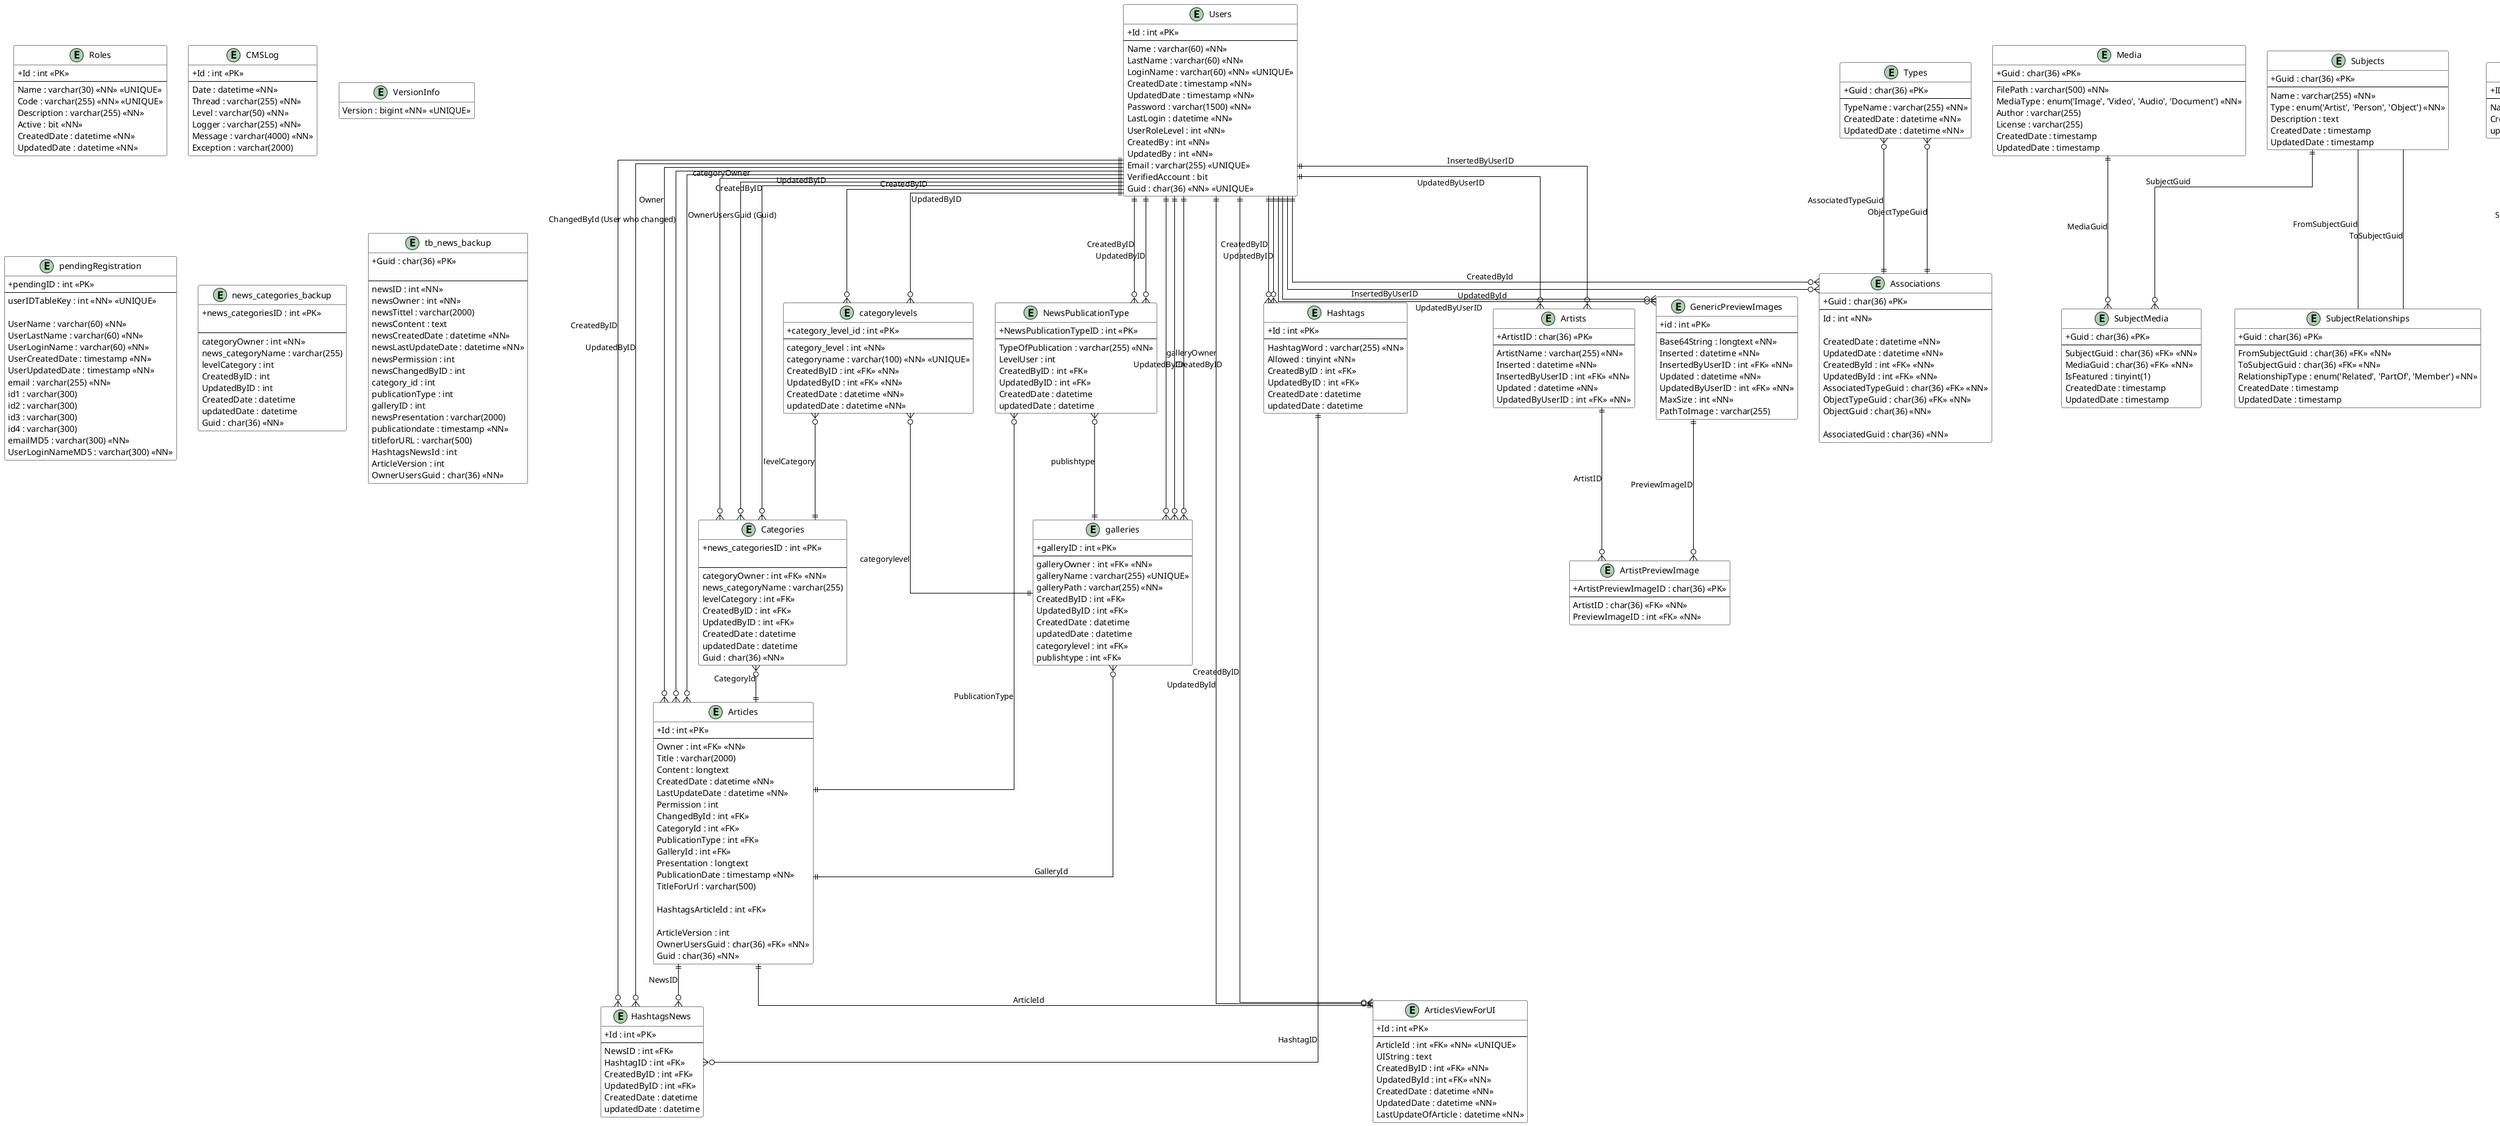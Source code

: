 @startuml

' --- Settings ---
hide empty members
skinparam linetype ortho
skinparam classAttributeIconSize 0
skinparam ClassBorderColor Black
skinparam ClassBackgroundColor White
skinparam ArrowColor Black

' --- Entities (Tables) ---

entity "Users" as users {
  + Id : int <<PK>>
  --
  Name : varchar(60) <<NN>>
  LastName : varchar(60) <<NN>>
  LoginName : varchar(60) <<NN>> <<UNIQUE>>
  CreatedDate : timestamp <<NN>>
  UpdatedDate : timestamp <<NN>>
  Password : varchar(1500) <<NN>>
  LastLogin : datetime <<NN>>
  UserRoleLevel : int <<NN>>
  CreatedBy : int <<NN>>
  UpdatedBy : int <<NN>>
  Email : varchar(255) <<UNIQUE>>
  VerifiedAccount : bit
  Guid : char(36) <<NN>> <<UNIQUE>>
}

entity "Roles" as roles {
  + Id : int <<PK>>
  --
  Name : varchar(30) <<NN>> <<UNIQUE>>
  Code : varchar(255) <<NN>> <<UNIQUE>>
  Description : varchar(255) <<NN>>
  Active : bit <<NN>>
  CreatedDate : datetime <<NN>>
  UpdatedDate : datetime <<NN>>
}

' Note: UsersToRoles table is missing in the snippet; "UserRoleLevel" presumably links to Roles.Id.

entity "Articles" as articles {
  + Id : int <<PK>>
  --
  Owner : int <<FK>> <<NN>>
  Title : varchar(2000)
  Content : longtext
  CreatedDate : datetime <<NN>>
  LastUpdateDate : datetime <<NN>>
  Permission : int
  ChangedById : int <<FK>>
  CategoryId : int <<FK>>
  PublicationType : int <<FK>>
  GalleryId : int <<FK>>
  Presentation : longtext
  PublicationDate : timestamp <<NN>>
  TitleForUrl : varchar(500)

  HashtagsArticleId : int <<FK>>
  ' Possibly links to HashtagsNews, but naming is ambiguous

  ArticleVersion : int
  OwnerUsersGuid : char(36) <<FK>> <<NN>>
  Guid : char(36) <<NN>>
}

entity "Categories" as categories {
  + news_categoriesID : int <<PK>>
  ' Assuming this is the PK despite default 0

  --
  categoryOwner : int <<FK>> <<NN>>
  news_categoryName : varchar(255)
  levelCategory : int <<FK>>
  CreatedByID : int <<FK>>
  UpdatedByID : int <<FK>>
  CreatedDate : datetime
  updatedDate : datetime
  Guid : char(36) <<NN>>
}

entity "categorylevels" as categorylevels {
  + category_level_id : int <<PK>>
  --
  category_level : int <<NN>>
  categoryname : varchar(100) <<NN>> <<UNIQUE>>
  CreatedByID : int <<FK>> <<NN>>
  UpdatedByID : int <<FK>> <<NN>>
  CreatedDate : datetime <<NN>>
  updatedDate : datetime <<NN>>
}

entity "NewsPublicationType" as newpublicationtype {
  + NewsPublicationTypeID : int <<PK>>
  --
  TypeOfPublication : varchar(255) <<NN>>
  LevelUser : int
  ' Potentially links to Roles or a user-level concept
  CreatedByID : int <<FK>>
  UpdatedByID : int <<FK>>
  CreatedDate : datetime
  updatedDate : datetime
}

entity "galleries" as galleries {
  + galleryID : int <<PK>>
  --
  galleryOwner : int <<FK>> <<NN>>
  galleryName : varchar(255) <<UNIQUE>>
  galleryPath : varchar(255) <<NN>>
  CreatedByID : int <<FK>>
  UpdatedByID : int <<FK>>
  CreatedDate : datetime
  updatedDate : datetime
  categorylevel : int <<FK>>
  publishtype : int <<FK>>
}

entity "Hashtags" as hashtags {
  + Id : int <<PK>>
  --
  HashtagWord : varchar(255) <<NN>>
  Allowed : tinyint <<NN>>
  CreatedByID : int <<FK>>
  UpdatedByID : int <<FK>>
  CreatedDate : datetime
  updatedDate : datetime
}

entity "HashtagsNews" as hashtagsnews {
  + Id : int <<PK>>
  --
  NewsID : int <<FK>>
  HashtagID : int <<FK>>
  CreatedByID : int <<FK>>
  UpdatedByID : int <<FK>>
  CreatedDate : datetime
  updatedDate : datetime
}

entity "ArticlesViewForUI" as articlesviewforui {
  + Id : int <<PK>>
  --
  ArticleId : int <<FK>> <<NN>> <<UNIQUE>>
  UIString : text
  CreatedByID : int <<FK>> <<NN>>
  UpdatedById : int <<FK>> <<NN>>
  CreatedDate : datetime <<NN>>
  UpdatedDate : datetime <<NN>>
  LastUpdateOfArticle : datetime <<NN>>
}

entity "Artists" as artists {
  + ArtistID : char(36) <<PK>>
  --
  ArtistName : varchar(255) <<NN>>
  Inserted : datetime <<NN>>
  InsertedByUserID : int <<FK>> <<NN>>
  Updated : datetime <<NN>>
  UpdatedByUserID : int <<FK>> <<NN>>
}

entity "GenericPreviewImages" as genericpreviewimages {
  + id : int <<PK>>
  --
  Base64String : longtext <<NN>>
  Inserted : datetime <<NN>>
  InsertedByUserID : int <<FK>> <<NN>>
  Updated : datetime <<NN>>
  UpdatedByUserID : int <<FK>> <<NN>>
  MaxSize : int <<NN>>
  PathToImage : varchar(255)
}

entity "ArtistPreviewImage" as artistpreviewimage {
  + ArtistPreviewImageID : char(36) <<PK>>
  --
  ArtistID : char(36) <<FK>> <<NN>>
  PreviewImageID : int <<FK>> <<NN>>
}

entity "Media" as media {
  + Guid : char(36) <<PK>>
  --
  FilePath : varchar(500) <<NN>>
  MediaType : enum('Image', 'Video', 'Audio', 'Document') <<NN>>
  Author : varchar(255)
  License : varchar(255)
  CreatedDate : timestamp
  UpdatedDate : timestamp
}

entity "Subjects" as subjects {
  + Guid : char(36) <<PK>>
  --
  Name : varchar(255) <<NN>>
  Type : enum('Artist', 'Person', 'Object') <<NN>>
  Description : text
  CreatedDate : timestamp
  UpdatedDate : timestamp
}

entity "SubjectMedia" as subjectmedia {
  + Guid : char(36) <<PK>>
  --
  SubjectGuid : char(36) <<FK>> <<NN>>
  MediaGuid : char(36) <<FK>> <<NN>>
  IsFeatured : tinyint(1)
  CreatedDate : timestamp
  UpdatedDate : timestamp
}

entity "SubjectRelationships" as subjectrelationships {
  + Guid : char(36) <<PK>>
  --
  FromSubjectGuid : char(36) <<FK>> <<NN>>
  ToSubjectGuid : char(36) <<FK>> <<NN>>
  RelationshipType : enum('Related', 'PartOf', 'Member') <<NN>>
  CreatedDate : timestamp
  UpdatedDate : timestamp
}

entity "Types" as types {
  + Guid : char(36) <<PK>>
  --
  TypeName : varchar(255) <<NN>>
  CreatedDate : datetime <<NN>>
  UpdatedDate : datetime <<NN>>
}

entity "Associations" as associations {
  + Guid : char(36) <<PK>>
  --
  Id : int <<NN>>
  ' Ambiguous role, not PK?

  CreatedDate : datetime <<NN>>
  UpdatedDate : datetime <<NN>>
  CreatedById : int <<FK>> <<NN>>
  UpdatedById : int <<FK>> <<NN>>
  AssociatedTypeGuid : char(36) <<FK>> <<NN>>
  ObjectTypeGuid : char(36) <<FK>> <<NN>>
  ObjectGuid : char(36) <<NN>>
  ' Refers to an object via GUID

  AssociatedGuid : char(36) <<NN>>
  ' Refers to another object via GUID
}

entity "SharedObject" as sharedobject {
  + ID : int <<PK>>
  --
  SharingSocialNetworkID : int <<FK>> <<NN>>
  Note : varchar(255)
  CreatedDate : datetime
  updatedDate : datetime
  IdOfSharedElement : int
  ' Potentially FK to various tables (e.g., Articles.Id)
  typeId : int
  ' Potentially FK to Types.Id or a similar concept
}

entity "SharingSocialNetwork" as sharingsocialnetwork {
  + ID : int <<PK>>
  --
  NameOfSocialNetwork : varchar(255) <<UNIQUE>>
  CreatedDate : datetime
  updatedDate : datetime
}

' --- Other Tables (Less connected or utility) ---

entity "CMSLog" as cmslog {
  + Id : int <<PK>>
  --
  Date : datetime <<NN>>
  Thread : varchar(255) <<NN>>
  Level : varchar(50) <<NN>>
  Logger : varchar(255) <<NN>>
  Message : varchar(4000) <<NN>>
  Exception : varchar(2000)
}

entity "VersionInfo" as versioninfo {
  Version : bigint <<NN>> <<UNIQUE>>
}

entity "pendingRegistration" as pendingregistration {
  + pendingID : int <<PK>>
  --
  userIDTableKey : int <<NN>> <<UNIQUE>>
  ' Potentially FK to Users.Id after registration

  UserName : varchar(60) <<NN>>
  UserLastName : varchar(60) <<NN>>
  UserLoginName : varchar(60) <<NN>>
  UserCreatedDate : timestamp <<NN>>
  UserUpdatedDate : timestamp <<NN>>
  email : varchar(255) <<NN>>
  id1 : varchar(300)
  id2 : varchar(300)
  id3 : varchar(300)
  id4 : varchar(300)
  emailMD5 : varchar(300) <<NN>>
  UserLoginNameMD5 : varchar(300) <<NN>>
}

entity "news_categories_backup" as news_categories_backup {
  + news_categoriesID : int <<PK>>
  ' Assuming this is the PK despite default 0

  --
  categoryOwner : int <<NN>>
  news_categoryName : varchar(255)
  levelCategory : int
  CreatedByID : int
  UpdatedByID : int
  CreatedDate : datetime
  updatedDate : datetime
  Guid : char(36) <<NN>>
}

entity "tb_news_backup" as tb_news_backup {
  + Guid : char(36) <<PK>>
  ' Assuming GUID is PK based on pattern

  --
  newsID : int <<NN>>
  newsOwner : int <<NN>>
  newsTittel : varchar(2000)
  newsContent : text
  newsCreatedDate : datetime <<NN>>
  newsLastUpdateDate : datetime <<NN>>
  newsPermission : int
  newsChangedByID : int
  category_id : int
  publicationType : int
  galleryID : int
  newsPresentation : varchar(2000)
  publicationdate : timestamp <<NN>>
  titleforURL : varchar(500)
  HashtagsNewsId : int
  ArticleVersion : int
  OwnerUsersGuid : char(36) <<NN>>
}

' --- Relationships ---

' Articles Relationships
users        ||--o{ articles          : "Owner"
users        ||--o{ articles          : "ChangedById (User who changed)"
users        ||--o{ articles          : "OwnerUsersGuid (Guid)"
categories   }o--|| articles          : "CategoryId"
newpublicationtype }o--|| articles    : "PublicationType"
galleries    }o--|| articles          : "GalleryId"

' HashtagsNews is a linking table: Articles <-> Hashtags
articles     ||--o{ hashtagsnews      : "NewsID"
hashtags     ||--o{ hashtagsnews      : "HashtagID"

' Articles View UI Relationship
articles     ||--|| articlesviewforui : "ArticleId"
users        ||--o{ articlesviewforui : "CreatedByID"
users        ||--o{ articlesviewforui : "UpdatedById"

' Categories Relationships
users        ||--o{ categories        : "categoryOwner"
users        ||--o{ categories        : "CreatedByID"
users        ||--o{ categories        : "UpdatedByID"
categorylevels }o--|| categories      : "levelCategory"

' Category Levels Relationship
users        ||--o{ categorylevels    : "CreatedByID"
users        ||--o{ categorylevels    : "UpdatedByID"

' Galleries Relationships
users        ||--o{ galleries         : "galleryOwner"
users        ||--o{ galleries         : "CreatedByID"
users        ||--o{ galleries         : "UpdatedByID"
categorylevels }o--|| galleries       : "categorylevel"
newpublicationtype }o--|| galleries   : "publishtype"

' Hashtags Relationships
users        ||--o{ hashtags          : "CreatedByID"
users        ||--o{ hashtags          : "UpdatedByID"

' HashtagsNews Relationships
users        ||--o{ hashtagsnews      : "CreatedByID"
users        ||--o{ hashtagsnews      : "UpdatedByID"

' NewsPublicationType Relationships
users        ||--o{ newpublicationtype : "CreatedByID"
users        ||--o{ newpublicationtype : "UpdatedByID"

' Artists Relationships
users        ||--o{ artists           : "InsertedByUserID"
users        ||--o{ artists           : "UpdatedByUserID"

' GenericPreviewImages Relationships
users        ||--o{ genericpreviewimages : "InsertedByUserID"
users        ||--o{ genericpreviewimages : "UpdatedByUserID"

' ArtistPreviewImage (Linking Table Artists <-> GenericPreviewImages)
artists            ||--o{ artistpreviewimage    : "ArtistID"
genericpreviewimages ||--o{ artistpreviewimage  : "PreviewImageID"

' Subjects, Media, and their relationships
subjects      ||--o{ subjectmedia : "SubjectGuid"
media         ||--o{ subjectmedia : "MediaGuid"

' A self-relationship entity
subjects      -- subjectrelationships : "FromSubjectGuid"
subjects      -- subjectrelationships : "ToSubjectGuid"

' Associations (Complex linking table)
types         }o--|| associations  : "AssociatedTypeGuid"
types         }o--|| associations  : "ObjectTypeGuid"
users         ||--o{ associations  : "CreatedById"
users         ||--o{ associations  : "UpdatedById"

' Shared Object Relationships
sharingsocialnetwork ||--o{ sharedobject : "SharingSocialNetworkID"

@enduml
